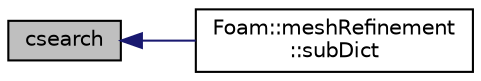 digraph "csearch"
{
  bgcolor="transparent";
  edge [fontname="Helvetica",fontsize="10",labelfontname="Helvetica",labelfontsize="10"];
  node [fontname="Helvetica",fontsize="10",shape=record];
  rankdir="LR";
  Node1 [label="csearch",height=0.2,width=0.4,color="black", fillcolor="grey75", style="filled" fontcolor="black"];
  Node1 -> Node2 [dir="back",color="midnightblue",fontsize="10",style="solid",fontname="Helvetica"];
  Node2 [label="Foam::meshRefinement\l::subDict",height=0.2,width=0.4,color="black",URL="$classFoam_1_1meshRefinement.html#ab34b9fcad9470957df710a0e0c114250",tooltip="Wrapper around dictionary::subDict which does not exit. "];
}

